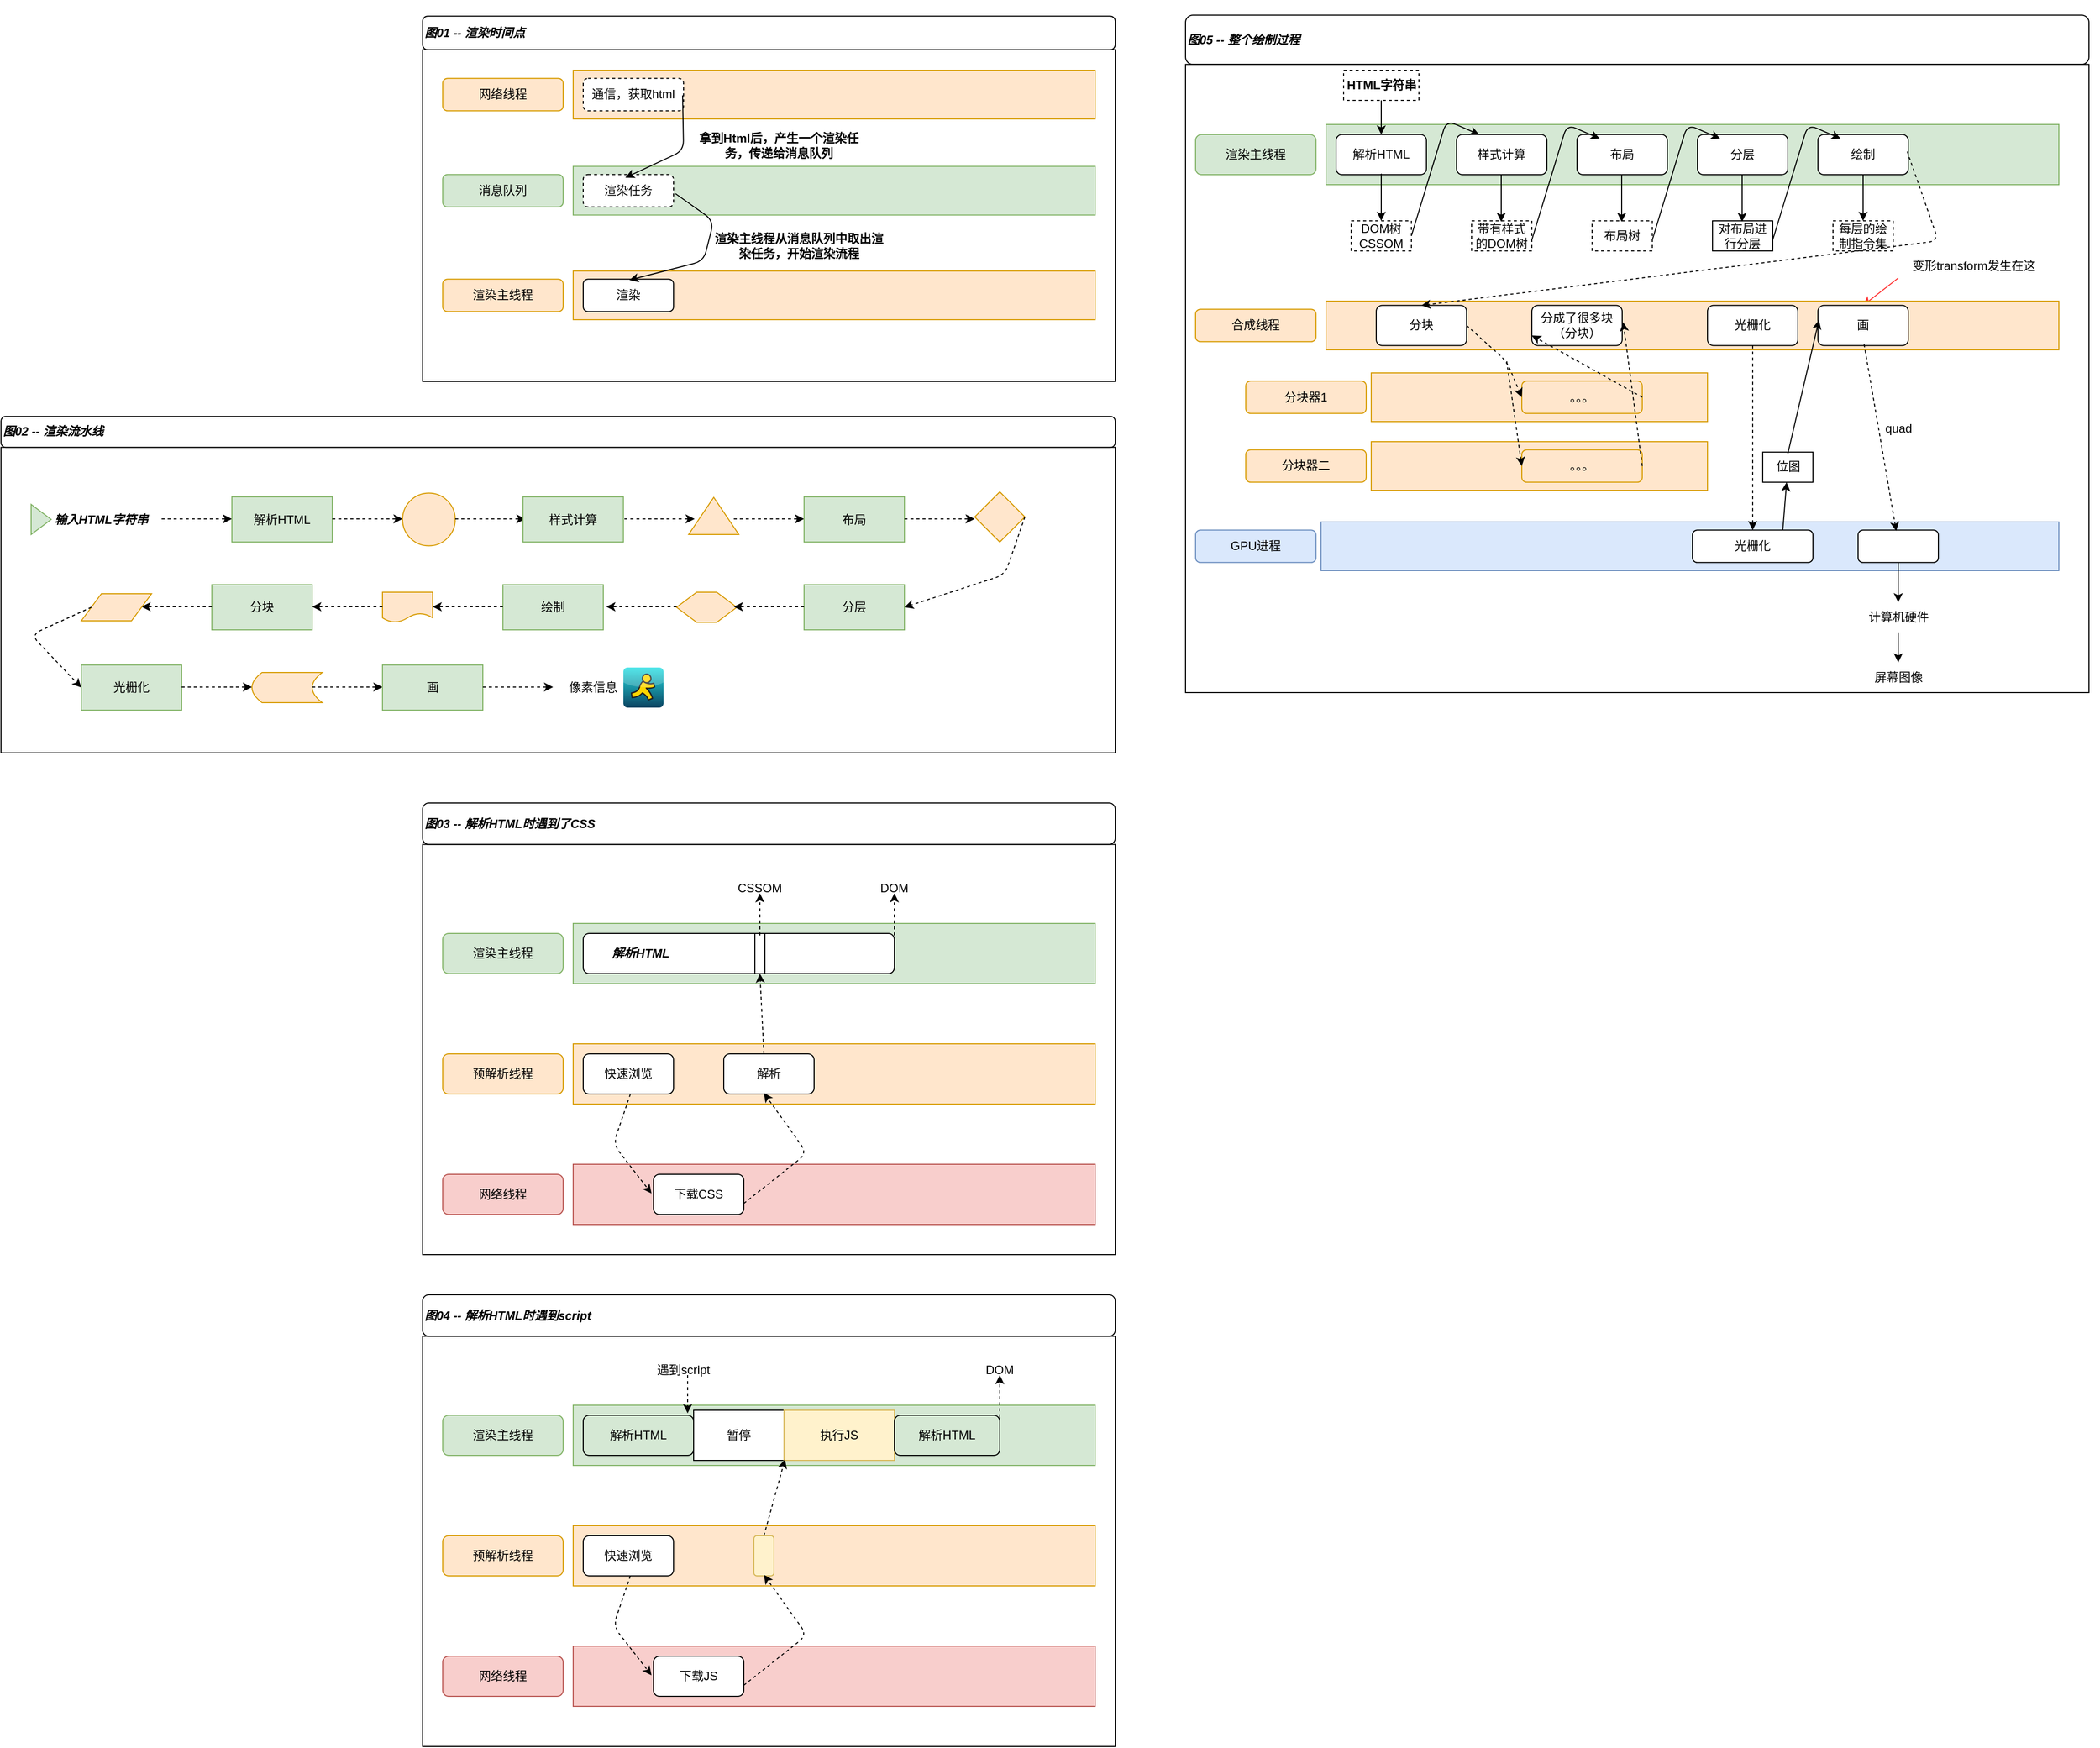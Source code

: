 <mxfile>
    <diagram id="HtLvuxboZdVTIoXEJLPS" name="第 1 页">
        <mxGraphModel dx="1922" dy="2674" grid="1" gridSize="10" guides="1" tooltips="1" connect="1" arrows="1" fold="1" page="1" pageScale="1" pageWidth="1200" pageHeight="1920" math="0" shadow="0">
            <root>
                <mxCell id="0"/>
                <mxCell id="1" parent="0"/>
                <mxCell id="8" value="" style="group" parent="1" vertex="1" connectable="0">
                    <mxGeometry x="-80" y="-40" width="690" height="380" as="geometry"/>
                </mxCell>
                <mxCell id="6" value="" style="rounded=0;whiteSpace=wrap;html=1;" parent="8" vertex="1">
                    <mxGeometry y="49.565" width="690" height="330.435" as="geometry"/>
                </mxCell>
                <mxCell id="7" value="图01 -- 渲染时间点" style="rounded=1;whiteSpace=wrap;html=1;fontStyle=3;align=left;" parent="8" vertex="1">
                    <mxGeometry y="16.17" width="690" height="33.391" as="geometry"/>
                </mxCell>
                <mxCell id="19" value="" style="group" parent="8" vertex="1" connectable="0">
                    <mxGeometry x="20" y="269.998" width="650" height="48.511" as="geometry"/>
                </mxCell>
                <mxCell id="20" value="渲染主线程" style="rounded=1;whiteSpace=wrap;html=1;fillColor=#ffe6cc;strokeColor=#d79b00;" parent="19" vertex="1">
                    <mxGeometry y="8.085" width="120" height="32.34" as="geometry"/>
                </mxCell>
                <mxCell id="21" value="" style="rounded=0;whiteSpace=wrap;html=1;fillColor=#ffe6cc;strokeColor=#d79b00;" parent="19" vertex="1">
                    <mxGeometry x="130" width="520" height="48.511" as="geometry"/>
                </mxCell>
                <mxCell id="22" value="渲染" style="rounded=1;whiteSpace=wrap;html=1;" parent="19" vertex="1">
                    <mxGeometry x="140" y="8.085" width="90" height="32.34" as="geometry"/>
                </mxCell>
                <mxCell id="15" value="" style="group" parent="8" vertex="1" connectable="0">
                    <mxGeometry x="20" y="165.742" width="650" height="48.511" as="geometry"/>
                </mxCell>
                <mxCell id="16" value="消息队列" style="rounded=1;whiteSpace=wrap;html=1;fillColor=#d5e8d4;strokeColor=#82b366;" parent="15" vertex="1">
                    <mxGeometry y="8.085" width="120" height="32.34" as="geometry"/>
                </mxCell>
                <mxCell id="17" value="" style="rounded=0;whiteSpace=wrap;html=1;fillColor=#d5e8d4;strokeColor=#82b366;" parent="15" vertex="1">
                    <mxGeometry x="130" width="520" height="48.511" as="geometry"/>
                </mxCell>
                <mxCell id="18" value="渲染任务" style="rounded=1;whiteSpace=wrap;html=1;dashed=1;" parent="15" vertex="1">
                    <mxGeometry x="140" y="8.085" width="90" height="32.34" as="geometry"/>
                </mxCell>
                <mxCell id="26" value="" style="endArrow=classic;html=1;" parent="15" edge="1">
                    <mxGeometry width="50" height="50" relative="1" as="geometry">
                        <mxPoint x="232" y="27.258" as="sourcePoint"/>
                        <mxPoint x="186" y="113.258" as="targetPoint"/>
                        <Array as="points">
                            <mxPoint x="270" y="54.258"/>
                            <mxPoint x="260" y="94.258"/>
                        </Array>
                    </mxGeometry>
                </mxCell>
                <mxCell id="14" value="" style="group" parent="8" vertex="1" connectable="0">
                    <mxGeometry x="20" y="69.996" width="650" height="48.511" as="geometry"/>
                </mxCell>
                <mxCell id="9" value="网络线程" style="rounded=1;whiteSpace=wrap;html=1;fillColor=#ffe6cc;strokeColor=#d79b00;" parent="14" vertex="1">
                    <mxGeometry y="8.085" width="120" height="32.34" as="geometry"/>
                </mxCell>
                <mxCell id="12" value="" style="rounded=0;whiteSpace=wrap;html=1;fillColor=#ffe6cc;strokeColor=#d79b00;" parent="14" vertex="1">
                    <mxGeometry x="130" width="520" height="48.511" as="geometry"/>
                </mxCell>
                <mxCell id="13" value="通信，获取html" style="rounded=1;whiteSpace=wrap;html=1;dashed=1;" parent="14" vertex="1">
                    <mxGeometry x="140" y="8.085" width="100" height="32.34" as="geometry"/>
                </mxCell>
                <mxCell id="24" value="" style="endArrow=classic;html=1;" parent="8" edge="1">
                    <mxGeometry width="50" height="50" relative="1" as="geometry">
                        <mxPoint x="259" y="95" as="sourcePoint"/>
                        <mxPoint x="202" y="177" as="targetPoint"/>
                        <Array as="points">
                            <mxPoint x="260" y="150"/>
                        </Array>
                    </mxGeometry>
                </mxCell>
                <mxCell id="25" value="拿到Html后，产生一个渲染任务，传递给消息队列" style="text;html=1;strokeColor=none;fillColor=none;align=center;verticalAlign=middle;whiteSpace=wrap;rounded=0;fontStyle=1" parent="8" vertex="1">
                    <mxGeometry x="270" y="130" width="170" height="30" as="geometry"/>
                </mxCell>
                <mxCell id="28" value="渲染主线程从消息队列中取出渲染任务，开始渲染流程" style="text;html=1;strokeColor=none;fillColor=none;align=center;verticalAlign=middle;whiteSpace=wrap;rounded=0;fontStyle=1" parent="8" vertex="1">
                    <mxGeometry x="290" y="230" width="170" height="30" as="geometry"/>
                </mxCell>
                <mxCell id="66" value="" style="group" parent="1" vertex="1" connectable="0">
                    <mxGeometry x="-500" y="360" width="1110" height="350" as="geometry"/>
                </mxCell>
                <mxCell id="67" value="" style="rounded=0;whiteSpace=wrap;html=1;" parent="66" vertex="1">
                    <mxGeometry y="45.652" width="1110" height="304.348" as="geometry"/>
                </mxCell>
                <mxCell id="68" value="图02 -- 渲染流水线" style="rounded=1;whiteSpace=wrap;html=1;fontStyle=3;align=left;" parent="66" vertex="1">
                    <mxGeometry y="14.894" width="1110" height="30.755" as="geometry"/>
                </mxCell>
                <mxCell id="69" value="" style="group" parent="66" vertex="1" connectable="0">
                    <mxGeometry x="30" y="90" width="990" height="217.5" as="geometry"/>
                </mxCell>
                <mxCell id="29" value="" style="triangle;whiteSpace=wrap;html=1;fillColor=#d5e8d4;strokeColor=#82b366;" parent="69" vertex="1">
                    <mxGeometry y="12.5" width="20" height="30" as="geometry"/>
                </mxCell>
                <mxCell id="30" value="输入HTML字符串" style="text;html=1;strokeColor=none;fillColor=none;align=center;verticalAlign=middle;whiteSpace=wrap;rounded=0;fontStyle=3" parent="69" vertex="1">
                    <mxGeometry x="20" y="12.5" width="100" height="30" as="geometry"/>
                </mxCell>
                <mxCell id="31" value="" style="endArrow=classic;html=1;dashed=1;" parent="69" edge="1">
                    <mxGeometry width="50" height="50" relative="1" as="geometry">
                        <mxPoint x="130" y="27" as="sourcePoint"/>
                        <mxPoint x="200" y="27" as="targetPoint"/>
                    </mxGeometry>
                </mxCell>
                <mxCell id="32" value="解析HTML" style="rounded=0;whiteSpace=wrap;html=1;fillColor=#d5e8d4;strokeColor=#82b366;" parent="69" vertex="1">
                    <mxGeometry x="200" y="5" width="100" height="45" as="geometry"/>
                </mxCell>
                <mxCell id="34" value="" style="endArrow=classic;html=1;dashed=1;" parent="69" edge="1">
                    <mxGeometry width="50" height="50" relative="1" as="geometry">
                        <mxPoint x="300" y="27" as="sourcePoint"/>
                        <mxPoint x="370" y="27" as="targetPoint"/>
                    </mxGeometry>
                </mxCell>
                <mxCell id="35" value="" style="ellipse;whiteSpace=wrap;html=1;aspect=fixed;fillColor=#ffe6cc;strokeColor=#d79b00;" parent="69" vertex="1">
                    <mxGeometry x="370" y="1.25" width="52.5" height="52.5" as="geometry"/>
                </mxCell>
                <mxCell id="36" value="" style="endArrow=classic;html=1;dashed=1;" parent="69" edge="1">
                    <mxGeometry width="50" height="50" relative="1" as="geometry">
                        <mxPoint x="422.5" y="27" as="sourcePoint"/>
                        <mxPoint x="492.5" y="27" as="targetPoint"/>
                    </mxGeometry>
                </mxCell>
                <mxCell id="37" value="样式计算" style="rounded=0;whiteSpace=wrap;html=1;fillColor=#d5e8d4;strokeColor=#82b366;" parent="69" vertex="1">
                    <mxGeometry x="490" y="5" width="100" height="45" as="geometry"/>
                </mxCell>
                <mxCell id="38" value="" style="endArrow=classic;html=1;dashed=1;" parent="69" edge="1">
                    <mxGeometry width="50" height="50" relative="1" as="geometry">
                        <mxPoint x="591" y="27" as="sourcePoint"/>
                        <mxPoint x="661" y="27" as="targetPoint"/>
                    </mxGeometry>
                </mxCell>
                <mxCell id="39" value="" style="triangle;whiteSpace=wrap;html=1;direction=north;fillColor=#ffe6cc;strokeColor=#d79b00;" parent="69" vertex="1">
                    <mxGeometry x="655" y="5.5" width="50" height="37" as="geometry"/>
                </mxCell>
                <mxCell id="40" value="" style="endArrow=classic;html=1;dashed=1;" parent="69" edge="1">
                    <mxGeometry width="50" height="50" relative="1" as="geometry">
                        <mxPoint x="700" y="27" as="sourcePoint"/>
                        <mxPoint x="770" y="27" as="targetPoint"/>
                    </mxGeometry>
                </mxCell>
                <mxCell id="41" value="布局" style="rounded=0;whiteSpace=wrap;html=1;fillColor=#d5e8d4;strokeColor=#82b366;" parent="69" vertex="1">
                    <mxGeometry x="770" y="5" width="100" height="45" as="geometry"/>
                </mxCell>
                <mxCell id="42" value="" style="rhombus;whiteSpace=wrap;html=1;fillColor=#ffe6cc;strokeColor=#d79b00;" parent="69" vertex="1">
                    <mxGeometry x="940" width="50" height="50" as="geometry"/>
                </mxCell>
                <mxCell id="43" value="" style="endArrow=classic;html=1;dashed=1;" parent="69" edge="1">
                    <mxGeometry width="50" height="50" relative="1" as="geometry">
                        <mxPoint x="870" y="27" as="sourcePoint"/>
                        <mxPoint x="940" y="27" as="targetPoint"/>
                    </mxGeometry>
                </mxCell>
                <mxCell id="44" value="分层" style="rounded=0;whiteSpace=wrap;html=1;fillColor=#d5e8d4;strokeColor=#82b366;" parent="69" vertex="1">
                    <mxGeometry x="770" y="92.5" width="100" height="45" as="geometry"/>
                </mxCell>
                <mxCell id="46" value="" style="endArrow=classic;html=1;dashed=1;entryX=1;entryY=0.5;entryDx=0;entryDy=0;exitX=1;exitY=0.5;exitDx=0;exitDy=0;" parent="69" source="42" target="44" edge="1">
                    <mxGeometry width="50" height="50" relative="1" as="geometry">
                        <mxPoint x="930" y="92.5" as="sourcePoint"/>
                        <mxPoint x="1000" y="92.5" as="targetPoint"/>
                        <Array as="points">
                            <mxPoint x="970" y="82.5"/>
                        </Array>
                    </mxGeometry>
                </mxCell>
                <mxCell id="47" value="" style="shape=hexagon;perimeter=hexagonPerimeter2;whiteSpace=wrap;html=1;fixedSize=1;fillColor=#ffe6cc;strokeColor=#d79b00;" parent="69" vertex="1">
                    <mxGeometry x="643" y="100" width="60" height="30" as="geometry"/>
                </mxCell>
                <mxCell id="48" value="" style="endArrow=classic;html=1;dashed=1;" parent="69" edge="1">
                    <mxGeometry width="50" height="50" relative="1" as="geometry">
                        <mxPoint x="770" y="114.5" as="sourcePoint"/>
                        <mxPoint x="700" y="114.5" as="targetPoint"/>
                    </mxGeometry>
                </mxCell>
                <mxCell id="49" value="" style="endArrow=classic;html=1;dashed=1;" parent="69" edge="1">
                    <mxGeometry width="50" height="50" relative="1" as="geometry">
                        <mxPoint x="643" y="114.5" as="sourcePoint"/>
                        <mxPoint x="573" y="114.5" as="targetPoint"/>
                    </mxGeometry>
                </mxCell>
                <mxCell id="50" value="绘制" style="rounded=0;whiteSpace=wrap;html=1;fillColor=#d5e8d4;strokeColor=#82b366;" parent="69" vertex="1">
                    <mxGeometry x="470" y="92.5" width="100" height="45" as="geometry"/>
                </mxCell>
                <mxCell id="51" value="" style="endArrow=classic;html=1;dashed=1;" parent="69" edge="1">
                    <mxGeometry width="50" height="50" relative="1" as="geometry">
                        <mxPoint x="470" y="114.5" as="sourcePoint"/>
                        <mxPoint x="400" y="114.5" as="targetPoint"/>
                    </mxGeometry>
                </mxCell>
                <mxCell id="52" value="" style="shape=document;whiteSpace=wrap;html=1;boundedLbl=1;fillColor=#ffe6cc;strokeColor=#d79b00;" parent="69" vertex="1">
                    <mxGeometry x="350" y="100" width="50" height="30" as="geometry"/>
                </mxCell>
                <mxCell id="53" value="分块" style="rounded=0;whiteSpace=wrap;html=1;fillColor=#d5e8d4;strokeColor=#82b366;" parent="69" vertex="1">
                    <mxGeometry x="180" y="92.5" width="100" height="45" as="geometry"/>
                </mxCell>
                <mxCell id="54" value="" style="endArrow=classic;html=1;dashed=1;" parent="69" edge="1">
                    <mxGeometry width="50" height="50" relative="1" as="geometry">
                        <mxPoint x="350" y="114.5" as="sourcePoint"/>
                        <mxPoint x="280" y="114.5" as="targetPoint"/>
                    </mxGeometry>
                </mxCell>
                <mxCell id="55" value="" style="endArrow=classic;html=1;dashed=1;" parent="69" edge="1">
                    <mxGeometry width="50" height="50" relative="1" as="geometry">
                        <mxPoint x="180" y="114.5" as="sourcePoint"/>
                        <mxPoint x="110" y="114.5" as="targetPoint"/>
                    </mxGeometry>
                </mxCell>
                <mxCell id="56" value="" style="shape=parallelogram;perimeter=parallelogramPerimeter;whiteSpace=wrap;html=1;fixedSize=1;fillColor=#ffe6cc;strokeColor=#d79b00;" parent="69" vertex="1">
                    <mxGeometry x="50" y="101.5" width="70" height="27" as="geometry"/>
                </mxCell>
                <mxCell id="57" value="光栅化" style="rounded=0;whiteSpace=wrap;html=1;fillColor=#d5e8d4;strokeColor=#82b366;" parent="69" vertex="1">
                    <mxGeometry x="50" y="172.5" width="100" height="45" as="geometry"/>
                </mxCell>
                <mxCell id="58" value="" style="endArrow=classic;html=1;dashed=1;exitX=0;exitY=0.5;exitDx=0;exitDy=0;entryX=0;entryY=0.5;entryDx=0;entryDy=0;" parent="69" source="56" target="57" edge="1">
                    <mxGeometry width="50" height="50" relative="1" as="geometry">
                        <mxPoint x="30" y="152.5" as="sourcePoint"/>
                        <mxPoint x="-40" y="152.5" as="targetPoint"/>
                        <Array as="points">
                            <mxPoint y="142.5"/>
                        </Array>
                    </mxGeometry>
                </mxCell>
                <mxCell id="59" value="" style="endArrow=classic;html=1;dashed=1;" parent="69" edge="1">
                    <mxGeometry width="50" height="50" relative="1" as="geometry">
                        <mxPoint x="150" y="194.5" as="sourcePoint"/>
                        <mxPoint x="220" y="194.5" as="targetPoint"/>
                    </mxGeometry>
                </mxCell>
                <mxCell id="60" value="" style="shape=dataStorage;whiteSpace=wrap;html=1;fixedSize=1;size=10;fillColor=#ffe6cc;strokeColor=#d79b00;" parent="69" vertex="1">
                    <mxGeometry x="220" y="180" width="70" height="30" as="geometry"/>
                </mxCell>
                <mxCell id="61" value="" style="endArrow=classic;html=1;dashed=1;" parent="69" edge="1">
                    <mxGeometry width="50" height="50" relative="1" as="geometry">
                        <mxPoint x="280" y="194.5" as="sourcePoint"/>
                        <mxPoint x="350" y="194.5" as="targetPoint"/>
                    </mxGeometry>
                </mxCell>
                <mxCell id="62" value="画" style="rounded=0;whiteSpace=wrap;html=1;fillColor=#d5e8d4;strokeColor=#82b366;" parent="69" vertex="1">
                    <mxGeometry x="350" y="172.5" width="100" height="45" as="geometry"/>
                </mxCell>
                <mxCell id="63" value="" style="endArrow=classic;html=1;dashed=1;" parent="69" edge="1">
                    <mxGeometry width="50" height="50" relative="1" as="geometry">
                        <mxPoint x="450" y="194.5" as="sourcePoint"/>
                        <mxPoint x="520" y="194.5" as="targetPoint"/>
                    </mxGeometry>
                </mxCell>
                <mxCell id="64" value="像素信息" style="text;html=1;strokeColor=none;fillColor=none;align=center;verticalAlign=middle;whiteSpace=wrap;rounded=0;" parent="69" vertex="1">
                    <mxGeometry x="530" y="180" width="60" height="30" as="geometry"/>
                </mxCell>
                <mxCell id="65" value="" style="dashed=0;outlineConnect=0;html=1;align=center;labelPosition=center;verticalLabelPosition=bottom;verticalAlign=top;shape=mxgraph.webicons.aim;fillColor=#27E1E5;gradientColor=#0A4361" parent="69" vertex="1">
                    <mxGeometry x="590" y="175" width="40" height="40" as="geometry"/>
                </mxCell>
                <mxCell id="98" value="" style="group" parent="1" vertex="1" connectable="0">
                    <mxGeometry x="-80" y="740" width="690" height="470" as="geometry"/>
                </mxCell>
                <mxCell id="95" value="" style="group" parent="98" vertex="1" connectable="0">
                    <mxGeometry width="690" height="470" as="geometry"/>
                </mxCell>
                <mxCell id="96" value="" style="rounded=0;whiteSpace=wrap;html=1;" parent="95" vertex="1">
                    <mxGeometry y="61.304" width="690" height="408.696" as="geometry"/>
                </mxCell>
                <mxCell id="97" value="图03 -- 解析HTML时遇到了CSS" style="rounded=1;whiteSpace=wrap;html=1;fontStyle=3;align=left;" parent="95" vertex="1">
                    <mxGeometry y="20" width="690" height="41.3" as="geometry"/>
                </mxCell>
                <mxCell id="94" value="" style="group" parent="98" vertex="1" connectable="0">
                    <mxGeometry x="20" y="90" width="650" height="350" as="geometry"/>
                </mxCell>
                <mxCell id="70" value="" style="group" parent="94" vertex="1" connectable="0">
                    <mxGeometry y="50" width="650" height="70" as="geometry"/>
                </mxCell>
                <mxCell id="71" value="渲染主线程" style="rounded=1;whiteSpace=wrap;html=1;fillColor=#d5e8d4;strokeColor=#82b366;" parent="70" vertex="1">
                    <mxGeometry y="10" width="120" height="40" as="geometry"/>
                </mxCell>
                <mxCell id="72" value="" style="rounded=0;whiteSpace=wrap;html=1;fillColor=#d5e8d4;strokeColor=#82b366;" parent="70" vertex="1">
                    <mxGeometry x="130" width="520" height="60" as="geometry"/>
                </mxCell>
                <mxCell id="73" value="&lt;span style=&quot;white-space: pre;&quot;&gt;&#9;&lt;/span&gt;解析HTML" style="rounded=1;whiteSpace=wrap;html=1;align=left;fontStyle=3" parent="70" vertex="1">
                    <mxGeometry x="140" y="10" width="310" height="40" as="geometry"/>
                </mxCell>
                <mxCell id="85" value="" style="rounded=0;whiteSpace=wrap;html=1;" parent="70" vertex="1">
                    <mxGeometry x="311" y="10" width="10" height="40" as="geometry"/>
                </mxCell>
                <mxCell id="74" value="" style="group" parent="94" vertex="1" connectable="0">
                    <mxGeometry y="170" width="650" height="60" as="geometry"/>
                </mxCell>
                <mxCell id="75" value="预解析线程" style="rounded=1;whiteSpace=wrap;html=1;fillColor=#ffe6cc;strokeColor=#d79b00;" parent="74" vertex="1">
                    <mxGeometry y="10" width="120" height="40" as="geometry"/>
                </mxCell>
                <mxCell id="76" value="" style="rounded=0;whiteSpace=wrap;html=1;fillColor=#ffe6cc;strokeColor=#d79b00;" parent="74" vertex="1">
                    <mxGeometry x="130" width="520" height="60" as="geometry"/>
                </mxCell>
                <mxCell id="77" value="快速浏览" style="rounded=1;whiteSpace=wrap;html=1;" parent="74" vertex="1">
                    <mxGeometry x="140" y="10" width="90" height="40" as="geometry"/>
                </mxCell>
                <mxCell id="84" value="解析" style="rounded=1;whiteSpace=wrap;html=1;" parent="74" vertex="1">
                    <mxGeometry x="280" y="10" width="90" height="40" as="geometry"/>
                </mxCell>
                <mxCell id="78" value="" style="group" parent="94" vertex="1" connectable="0">
                    <mxGeometry y="290" width="650" height="60" as="geometry"/>
                </mxCell>
                <mxCell id="79" value="网络线程" style="rounded=1;whiteSpace=wrap;html=1;fillColor=#f8cecc;strokeColor=#b85450;" parent="78" vertex="1">
                    <mxGeometry y="10" width="120" height="40" as="geometry"/>
                </mxCell>
                <mxCell id="80" value="" style="rounded=0;whiteSpace=wrap;html=1;fillColor=#f8cecc;strokeColor=#b85450;" parent="78" vertex="1">
                    <mxGeometry x="130" width="520" height="60" as="geometry"/>
                </mxCell>
                <mxCell id="81" value="下载CSS" style="rounded=1;whiteSpace=wrap;html=1;" parent="78" vertex="1">
                    <mxGeometry x="210" y="10" width="90" height="40" as="geometry"/>
                </mxCell>
                <mxCell id="87" value="" style="endArrow=classic;html=1;dashed=1;" parent="94" edge="1">
                    <mxGeometry width="50" height="50" relative="1" as="geometry">
                        <mxPoint x="187" y="220" as="sourcePoint"/>
                        <mxPoint x="208" y="319" as="targetPoint"/>
                        <Array as="points">
                            <mxPoint x="170" y="270"/>
                        </Array>
                    </mxGeometry>
                </mxCell>
                <mxCell id="88" value="" style="endArrow=classic;html=1;dashed=1;exitX=1;exitY=0.75;exitDx=0;exitDy=0;" parent="94" edge="1">
                    <mxGeometry width="50" height="50" relative="1" as="geometry">
                        <mxPoint x="300" y="329" as="sourcePoint"/>
                        <mxPoint x="320" y="219" as="targetPoint"/>
                        <Array as="points">
                            <mxPoint x="363" y="279"/>
                        </Array>
                    </mxGeometry>
                </mxCell>
                <mxCell id="89" value="" style="endArrow=classic;html=1;dashed=1;entryX=0.5;entryY=1;entryDx=0;entryDy=0;" parent="94" target="85" edge="1">
                    <mxGeometry width="50" height="50" relative="1" as="geometry">
                        <mxPoint x="320" y="180" as="sourcePoint"/>
                        <mxPoint x="370" y="130" as="targetPoint"/>
                    </mxGeometry>
                </mxCell>
                <mxCell id="90" value="" style="endArrow=classic;html=1;dashed=1;" parent="94" edge="1">
                    <mxGeometry width="50" height="50" relative="1" as="geometry">
                        <mxPoint x="316" y="62" as="sourcePoint"/>
                        <mxPoint x="316" y="20" as="targetPoint"/>
                    </mxGeometry>
                </mxCell>
                <mxCell id="91" value="CSSOM" style="text;html=1;strokeColor=none;fillColor=none;align=center;verticalAlign=middle;whiteSpace=wrap;rounded=0;" parent="94" vertex="1">
                    <mxGeometry x="286" width="60" height="30" as="geometry"/>
                </mxCell>
                <mxCell id="92" value="" style="endArrow=classic;html=1;dashed=1;" parent="94" edge="1">
                    <mxGeometry width="50" height="50" relative="1" as="geometry">
                        <mxPoint x="450" y="62" as="sourcePoint"/>
                        <mxPoint x="450" y="20" as="targetPoint"/>
                    </mxGeometry>
                </mxCell>
                <mxCell id="93" value="DOM" style="text;html=1;strokeColor=none;fillColor=none;align=center;verticalAlign=middle;whiteSpace=wrap;rounded=0;" parent="94" vertex="1">
                    <mxGeometry x="420" width="60" height="30" as="geometry"/>
                </mxCell>
                <mxCell id="132" value="" style="group" parent="1" vertex="1" connectable="0">
                    <mxGeometry x="-80" y="1230" width="690" height="470" as="geometry"/>
                </mxCell>
                <mxCell id="129" value="" style="group" parent="132" vertex="1" connectable="0">
                    <mxGeometry width="690" height="470" as="geometry"/>
                </mxCell>
                <mxCell id="130" value="" style="rounded=0;whiteSpace=wrap;html=1;" parent="129" vertex="1">
                    <mxGeometry y="61.304" width="690" height="408.696" as="geometry"/>
                </mxCell>
                <mxCell id="131" value="图04 -- 解析HTML时遇到script" style="rounded=1;whiteSpace=wrap;html=1;fontStyle=3;align=left;" parent="129" vertex="1">
                    <mxGeometry y="20" width="690" height="41.3" as="geometry"/>
                </mxCell>
                <mxCell id="128" value="" style="group" parent="132" vertex="1" connectable="0">
                    <mxGeometry x="20" y="80" width="650" height="350" as="geometry"/>
                </mxCell>
                <mxCell id="100" value="" style="group" parent="128" vertex="1" connectable="0">
                    <mxGeometry y="50" width="650" height="70" as="geometry"/>
                </mxCell>
                <mxCell id="101" value="渲染主线程" style="rounded=1;whiteSpace=wrap;html=1;fillColor=#d5e8d4;strokeColor=#82b366;" parent="100" vertex="1">
                    <mxGeometry y="10" width="120" height="40" as="geometry"/>
                </mxCell>
                <mxCell id="102" value="" style="rounded=0;whiteSpace=wrap;html=1;fillColor=#d5e8d4;strokeColor=#82b366;" parent="100" vertex="1">
                    <mxGeometry x="130" width="520" height="60" as="geometry"/>
                </mxCell>
                <mxCell id="121" value="解析HTML" style="rounded=1;whiteSpace=wrap;html=1;align=center;fontStyle=0;fillColor=#d5e8d4;strokeColor=#000000;" parent="100" vertex="1">
                    <mxGeometry x="140" y="10" width="110" height="40" as="geometry"/>
                </mxCell>
                <mxCell id="123" value="暂停" style="rounded=0;whiteSpace=wrap;html=1;strokeColor=#000000;" parent="100" vertex="1">
                    <mxGeometry x="250" y="5" width="90" height="50" as="geometry"/>
                </mxCell>
                <mxCell id="126" value="执行JS" style="rounded=0;whiteSpace=wrap;html=1;strokeColor=#d6b656;fillColor=#fff2cc;" parent="100" vertex="1">
                    <mxGeometry x="340" y="5" width="110" height="50" as="geometry"/>
                </mxCell>
                <mxCell id="103" value="解析HTML" style="rounded=1;whiteSpace=wrap;html=1;align=center;fontStyle=0;fillColor=#d5e8d4;strokeColor=#000000;" parent="100" vertex="1">
                    <mxGeometry x="450" y="10" width="105" height="40" as="geometry"/>
                </mxCell>
                <mxCell id="105" value="" style="group" parent="128" vertex="1" connectable="0">
                    <mxGeometry y="170" width="650" height="60" as="geometry"/>
                </mxCell>
                <mxCell id="106" value="预解析线程" style="rounded=1;whiteSpace=wrap;html=1;fillColor=#ffe6cc;strokeColor=#d79b00;" parent="105" vertex="1">
                    <mxGeometry y="10" width="120" height="40" as="geometry"/>
                </mxCell>
                <mxCell id="107" value="" style="rounded=0;whiteSpace=wrap;html=1;fillColor=#ffe6cc;strokeColor=#d79b00;" parent="105" vertex="1">
                    <mxGeometry x="130" width="520" height="60" as="geometry"/>
                </mxCell>
                <mxCell id="108" value="快速浏览" style="rounded=1;whiteSpace=wrap;html=1;" parent="105" vertex="1">
                    <mxGeometry x="140" y="10" width="90" height="40" as="geometry"/>
                </mxCell>
                <mxCell id="109" value="" style="rounded=1;whiteSpace=wrap;html=1;fillColor=#fff2cc;strokeColor=#d6b656;" parent="105" vertex="1">
                    <mxGeometry x="310" y="10" width="20" height="40" as="geometry"/>
                </mxCell>
                <mxCell id="110" value="" style="group" parent="128" vertex="1" connectable="0">
                    <mxGeometry y="290" width="650" height="60" as="geometry"/>
                </mxCell>
                <mxCell id="111" value="网络线程" style="rounded=1;whiteSpace=wrap;html=1;fillColor=#f8cecc;strokeColor=#b85450;" parent="110" vertex="1">
                    <mxGeometry y="10" width="120" height="40" as="geometry"/>
                </mxCell>
                <mxCell id="112" value="" style="rounded=0;whiteSpace=wrap;html=1;fillColor=#f8cecc;strokeColor=#b85450;" parent="110" vertex="1">
                    <mxGeometry x="130" width="520" height="60" as="geometry"/>
                </mxCell>
                <mxCell id="113" value="下载JS" style="rounded=1;whiteSpace=wrap;html=1;" parent="110" vertex="1">
                    <mxGeometry x="210" y="10" width="90" height="40" as="geometry"/>
                </mxCell>
                <mxCell id="114" value="" style="endArrow=classic;html=1;dashed=1;" parent="128" edge="1">
                    <mxGeometry width="50" height="50" relative="1" as="geometry">
                        <mxPoint x="187" y="220" as="sourcePoint"/>
                        <mxPoint x="208" y="319" as="targetPoint"/>
                        <Array as="points">
                            <mxPoint x="170" y="270"/>
                        </Array>
                    </mxGeometry>
                </mxCell>
                <mxCell id="115" value="" style="endArrow=classic;html=1;dashed=1;exitX=1;exitY=0.75;exitDx=0;exitDy=0;" parent="128" edge="1">
                    <mxGeometry width="50" height="50" relative="1" as="geometry">
                        <mxPoint x="300" y="329" as="sourcePoint"/>
                        <mxPoint x="320" y="219" as="targetPoint"/>
                        <Array as="points">
                            <mxPoint x="363" y="279"/>
                        </Array>
                    </mxGeometry>
                </mxCell>
                <mxCell id="119" value="" style="endArrow=classic;html=1;dashed=1;" parent="128" edge="1">
                    <mxGeometry width="50" height="50" relative="1" as="geometry">
                        <mxPoint x="555" y="62" as="sourcePoint"/>
                        <mxPoint x="555" y="20" as="targetPoint"/>
                    </mxGeometry>
                </mxCell>
                <mxCell id="120" value="DOM" style="text;html=1;strokeColor=none;fillColor=none;align=center;verticalAlign=middle;whiteSpace=wrap;rounded=0;" parent="128" vertex="1">
                    <mxGeometry x="525" width="60" height="30" as="geometry"/>
                </mxCell>
                <mxCell id="124" value="" style="endArrow=classic;html=1;dashed=1;" parent="128" edge="1">
                    <mxGeometry width="50" height="50" relative="1" as="geometry">
                        <mxPoint x="244" y="20" as="sourcePoint"/>
                        <mxPoint x="244" y="58" as="targetPoint"/>
                    </mxGeometry>
                </mxCell>
                <mxCell id="125" value="遇到script" style="text;html=1;strokeColor=none;fillColor=none;align=center;verticalAlign=middle;whiteSpace=wrap;rounded=0;" parent="128" vertex="1">
                    <mxGeometry x="210" width="60" height="30" as="geometry"/>
                </mxCell>
                <mxCell id="127" value="" style="endArrow=classic;html=1;dashed=1;" parent="128" edge="1">
                    <mxGeometry width="50" height="50" relative="1" as="geometry">
                        <mxPoint x="320" y="180" as="sourcePoint"/>
                        <mxPoint x="341" y="104" as="targetPoint"/>
                    </mxGeometry>
                </mxCell>
                <mxCell id="242" value="" style="group" parent="1" vertex="1" connectable="0">
                    <mxGeometry x="690" y="30" width="900" height="1014.88" as="geometry"/>
                </mxCell>
                <mxCell id="243" value="" style="group" parent="242" vertex="1" connectable="0">
                    <mxGeometry x="-10" y="-54.88" width="900" height="674.88" as="geometry"/>
                </mxCell>
                <mxCell id="224" value="" style="group" parent="243" vertex="1" connectable="0">
                    <mxGeometry width="900" height="674.88" as="geometry"/>
                </mxCell>
                <mxCell id="190" value="图05 -- 整个绘制过程" style="rounded=1;whiteSpace=wrap;html=1;fontStyle=3;align=left;" parent="224" vertex="1">
                    <mxGeometry width="900.0" height="49.035" as="geometry"/>
                </mxCell>
                <mxCell id="189" value="" style="rounded=0;whiteSpace=wrap;html=1;" parent="224" vertex="1">
                    <mxGeometry y="49.041" width="900" height="625.839" as="geometry"/>
                </mxCell>
                <mxCell id="245" value="变形transform发生在这" style="text;html=1;align=center;verticalAlign=middle;resizable=0;points=[];autosize=1;strokeColor=none;fillColor=none;" vertex="1" parent="224">
                    <mxGeometry x="710" y="234.88" width="150" height="30" as="geometry"/>
                </mxCell>
                <mxCell id="244" value="" style="endArrow=classic;html=1;strokeColor=#FF3333;entryX=0.5;entryY=0;entryDx=0;entryDy=0;" edge="1" parent="224" target="233">
                    <mxGeometry width="50" height="50" relative="1" as="geometry">
                        <mxPoint x="710" y="261.88" as="sourcePoint"/>
                        <mxPoint x="810" y="224.88" as="targetPoint"/>
                    </mxGeometry>
                </mxCell>
                <mxCell id="142" value="渲染主线程" style="rounded=1;whiteSpace=wrap;html=1;fillColor=#d5e8d4;strokeColor=#82b366;" parent="243" vertex="1">
                    <mxGeometry x="10" y="118.88" width="120" height="40" as="geometry"/>
                </mxCell>
                <mxCell id="143" value="" style="rounded=0;whiteSpace=wrap;html=1;fillColor=#d5e8d4;strokeColor=#82b366;" parent="243" vertex="1">
                    <mxGeometry x="140" y="108.88" width="730" height="60" as="geometry"/>
                </mxCell>
                <mxCell id="144" value="解析HTML" style="rounded=1;whiteSpace=wrap;html=1;" parent="243" vertex="1">
                    <mxGeometry x="150" y="118.88" width="90" height="40" as="geometry"/>
                </mxCell>
                <mxCell id="149" value="" style="group" parent="243" vertex="1" connectable="0">
                    <mxGeometry x="157.5" y="54.88" width="75" height="30" as="geometry"/>
                </mxCell>
                <mxCell id="159" value="" style="group" parent="149" vertex="1" connectable="0">
                    <mxGeometry width="75" height="30" as="geometry"/>
                </mxCell>
                <mxCell id="145" value="" style="endArrow=classic;html=1;entryX=0.5;entryY=0;entryDx=0;entryDy=0;" parent="159" target="144" edge="1">
                    <mxGeometry width="50" height="50" relative="1" as="geometry">
                        <mxPoint x="37.5" y="30" as="sourcePoint"/>
                        <mxPoint x="42.5" y="-60" as="targetPoint"/>
                    </mxGeometry>
                </mxCell>
                <mxCell id="146" value="HTML字符串" style="text;html=1;strokeColor=default;fillColor=none;align=center;verticalAlign=middle;whiteSpace=wrap;rounded=0;dashed=1;fontStyle=1" parent="159" vertex="1">
                    <mxGeometry width="75" height="30" as="geometry"/>
                </mxCell>
                <mxCell id="163" value="" style="endArrow=classic;html=1;" parent="243" edge="1">
                    <mxGeometry width="50" height="50" relative="1" as="geometry">
                        <mxPoint x="195" y="157.88" as="sourcePoint"/>
                        <mxPoint x="195" y="204.88" as="targetPoint"/>
                    </mxGeometry>
                </mxCell>
                <mxCell id="164" value="DOM树&lt;br&gt;CSSOM" style="text;html=1;strokeColor=default;fillColor=none;align=center;verticalAlign=middle;whiteSpace=wrap;rounded=0;dashed=1;" parent="243" vertex="1">
                    <mxGeometry x="165" y="204.88" width="60" height="30" as="geometry"/>
                </mxCell>
                <mxCell id="165" value="样式计算" style="rounded=1;whiteSpace=wrap;html=1;" parent="243" vertex="1">
                    <mxGeometry x="270" y="118.88" width="90" height="40" as="geometry"/>
                </mxCell>
                <mxCell id="166" value="" style="endArrow=classic;html=1;exitX=1;exitY=0.5;exitDx=0;exitDy=0;entryX=0.25;entryY=0;entryDx=0;entryDy=0;" parent="243" source="164" target="165" edge="1">
                    <mxGeometry width="50" height="50" relative="1" as="geometry">
                        <mxPoint x="270" y="187.88" as="sourcePoint"/>
                        <mxPoint x="270" y="234.88" as="targetPoint"/>
                        <Array as="points">
                            <mxPoint x="260" y="104.88"/>
                        </Array>
                    </mxGeometry>
                </mxCell>
                <mxCell id="167" value="" style="endArrow=classic;html=1;" parent="243" edge="1">
                    <mxGeometry width="50" height="50" relative="1" as="geometry">
                        <mxPoint x="314.5" y="158.88" as="sourcePoint"/>
                        <mxPoint x="314.5" y="205.88" as="targetPoint"/>
                    </mxGeometry>
                </mxCell>
                <mxCell id="168" value="带有样式的DOM树" style="text;html=1;strokeColor=default;fillColor=none;align=center;verticalAlign=middle;whiteSpace=wrap;rounded=0;dashed=1;" parent="243" vertex="1">
                    <mxGeometry x="285" y="204.88" width="60" height="30" as="geometry"/>
                </mxCell>
                <mxCell id="169" value="布局" style="rounded=1;whiteSpace=wrap;html=1;" parent="243" vertex="1">
                    <mxGeometry x="390" y="118.88" width="90" height="40" as="geometry"/>
                </mxCell>
                <mxCell id="170" value="" style="endArrow=classic;html=1;exitX=1;exitY=0.5;exitDx=0;exitDy=0;entryX=0.25;entryY=0;entryDx=0;entryDy=0;" parent="243" edge="1">
                    <mxGeometry width="50" height="50" relative="1" as="geometry">
                        <mxPoint x="345" y="223.88" as="sourcePoint"/>
                        <mxPoint x="412.5" y="122.88" as="targetPoint"/>
                        <Array as="points">
                            <mxPoint x="380" y="108.88"/>
                        </Array>
                    </mxGeometry>
                </mxCell>
                <mxCell id="171" value="" style="endArrow=classic;html=1;" parent="243" edge="1">
                    <mxGeometry width="50" height="50" relative="1" as="geometry">
                        <mxPoint x="434.5" y="158.88" as="sourcePoint"/>
                        <mxPoint x="434.5" y="205.88" as="targetPoint"/>
                    </mxGeometry>
                </mxCell>
                <mxCell id="172" value="布局树" style="text;html=1;strokeColor=default;fillColor=none;align=center;verticalAlign=middle;whiteSpace=wrap;rounded=0;dashed=1;" parent="243" vertex="1">
                    <mxGeometry x="405" y="204.88" width="60" height="30" as="geometry"/>
                </mxCell>
                <mxCell id="175" value="" style="endArrow=classic;html=1;" parent="243" edge="1">
                    <mxGeometry width="50" height="50" relative="1" as="geometry">
                        <mxPoint x="554.5" y="158.88" as="sourcePoint"/>
                        <mxPoint x="554.5" y="205.88" as="targetPoint"/>
                    </mxGeometry>
                </mxCell>
                <mxCell id="176" value="对布局进行分层" style="text;html=1;strokeColor=default;fillColor=none;align=center;verticalAlign=middle;whiteSpace=wrap;rounded=0;" parent="243" vertex="1">
                    <mxGeometry x="525" y="204.88" width="60" height="30" as="geometry"/>
                </mxCell>
                <mxCell id="177" value="分层" style="rounded=1;whiteSpace=wrap;html=1;" parent="243" vertex="1">
                    <mxGeometry x="510" y="118.88" width="90" height="40" as="geometry"/>
                </mxCell>
                <mxCell id="178" value="" style="endArrow=classic;html=1;exitX=1;exitY=0.5;exitDx=0;exitDy=0;entryX=0.25;entryY=0;entryDx=0;entryDy=0;" parent="243" edge="1">
                    <mxGeometry width="50" height="50" relative="1" as="geometry">
                        <mxPoint x="465" y="223.88" as="sourcePoint"/>
                        <mxPoint x="532.5" y="122.88" as="targetPoint"/>
                        <Array as="points">
                            <mxPoint x="500" y="108.88"/>
                        </Array>
                    </mxGeometry>
                </mxCell>
                <mxCell id="180" value="绘制" style="rounded=1;whiteSpace=wrap;html=1;" parent="243" vertex="1">
                    <mxGeometry x="630" y="118.88" width="90" height="40" as="geometry"/>
                </mxCell>
                <mxCell id="181" value="每层的绘制指令集" style="text;html=1;strokeColor=default;fillColor=none;align=center;verticalAlign=middle;whiteSpace=wrap;rounded=0;dashed=1;" parent="243" vertex="1">
                    <mxGeometry x="645" y="204.88" width="60" height="30" as="geometry"/>
                </mxCell>
                <mxCell id="182" value="" style="edgeStyle=none;html=1;" parent="243" source="180" target="181" edge="1">
                    <mxGeometry relative="1" as="geometry"/>
                </mxCell>
                <mxCell id="179" value="" style="endArrow=classic;html=1;exitX=1;exitY=0.5;exitDx=0;exitDy=0;entryX=0.25;entryY=0;entryDx=0;entryDy=0;" parent="243" edge="1">
                    <mxGeometry width="50" height="50" relative="1" as="geometry">
                        <mxPoint x="585" y="223.88" as="sourcePoint"/>
                        <mxPoint x="652.5" y="122.88" as="targetPoint"/>
                        <Array as="points">
                            <mxPoint x="620" y="108.88"/>
                        </Array>
                    </mxGeometry>
                </mxCell>
                <mxCell id="183" value="合成线程" style="rounded=1;whiteSpace=wrap;html=1;fillColor=#ffe6cc;strokeColor=#d79b00;" parent="243" vertex="1">
                    <mxGeometry x="10" y="292.961" width="120" height="32.34" as="geometry"/>
                </mxCell>
                <mxCell id="184" value="" style="rounded=0;whiteSpace=wrap;html=1;fillColor=#ffe6cc;strokeColor=#d79b00;" parent="243" vertex="1">
                    <mxGeometry x="140" y="284.88" width="730" height="48.51" as="geometry"/>
                </mxCell>
                <mxCell id="185" value="分块" style="rounded=1;whiteSpace=wrap;html=1;" parent="243" vertex="1">
                    <mxGeometry x="190" y="289.13" width="90" height="40" as="geometry"/>
                </mxCell>
                <mxCell id="186" value="" style="edgeStyle=none;html=1;dashed=1;entryX=0.5;entryY=0;entryDx=0;entryDy=0;" parent="243" target="185" edge="1">
                    <mxGeometry relative="1" as="geometry">
                        <mxPoint x="719" y="135.88" as="sourcePoint"/>
                        <mxPoint x="750" y="314.88" as="targetPoint"/>
                        <Array as="points">
                            <mxPoint x="750" y="224.88"/>
                        </Array>
                    </mxGeometry>
                </mxCell>
                <mxCell id="210" value="分块器1" style="rounded=1;whiteSpace=wrap;html=1;fillColor=#ffe6cc;strokeColor=#d79b00;" parent="243" vertex="1">
                    <mxGeometry x="60" y="364.451" width="120" height="32.34" as="geometry"/>
                </mxCell>
                <mxCell id="211" value="" style="rounded=0;whiteSpace=wrap;html=1;fillColor=#ffe6cc;strokeColor=#d79b00;" parent="243" vertex="1">
                    <mxGeometry x="185" y="356.37" width="335" height="48.51" as="geometry"/>
                </mxCell>
                <mxCell id="212" value="分块器二" style="rounded=1;whiteSpace=wrap;html=1;fillColor=#ffe6cc;strokeColor=#d79b00;" parent="243" vertex="1">
                    <mxGeometry x="60" y="432.961" width="120" height="32.34" as="geometry"/>
                </mxCell>
                <mxCell id="213" value="" style="rounded=0;whiteSpace=wrap;html=1;fillColor=#ffe6cc;strokeColor=#d79b00;" parent="243" vertex="1">
                    <mxGeometry x="185" y="424.88" width="335" height="48.51" as="geometry"/>
                </mxCell>
                <mxCell id="214" value="。。。" style="rounded=1;whiteSpace=wrap;html=1;fillColor=#ffe6cc;strokeColor=#d79b00;" parent="243" vertex="1">
                    <mxGeometry x="335" y="364.451" width="120" height="32.34" as="geometry"/>
                </mxCell>
                <mxCell id="215" value="。。。" style="rounded=1;whiteSpace=wrap;html=1;fillColor=#ffe6cc;strokeColor=#d79b00;" parent="243" vertex="1">
                    <mxGeometry x="335" y="432.961" width="120" height="32.34" as="geometry"/>
                </mxCell>
                <mxCell id="216" value="" style="endArrow=classic;html=1;dashed=1;exitX=1;exitY=0.5;exitDx=0;exitDy=0;entryX=0;entryY=0.5;entryDx=0;entryDy=0;" parent="243" source="185" target="214" edge="1">
                    <mxGeometry width="50" height="50" relative="1" as="geometry">
                        <mxPoint x="170" y="434.88" as="sourcePoint"/>
                        <mxPoint x="220" y="384.88" as="targetPoint"/>
                        <Array as="points">
                            <mxPoint x="320" y="344.88"/>
                        </Array>
                    </mxGeometry>
                </mxCell>
                <mxCell id="218" value="" style="endArrow=classic;html=1;dashed=1;entryX=0;entryY=0.5;entryDx=0;entryDy=0;" parent="243" target="215" edge="1">
                    <mxGeometry width="50" height="50" relative="1" as="geometry">
                        <mxPoint x="320" y="344.88" as="sourcePoint"/>
                        <mxPoint x="15" y="374.88" as="targetPoint"/>
                    </mxGeometry>
                </mxCell>
                <mxCell id="219" value="分成了很多块（分块）" style="rounded=1;whiteSpace=wrap;html=1;" parent="243" vertex="1">
                    <mxGeometry x="345" y="289.13" width="90" height="40" as="geometry"/>
                </mxCell>
                <mxCell id="220" value="" style="endArrow=classic;html=1;dashed=1;exitX=1;exitY=0.5;exitDx=0;exitDy=0;entryX=0;entryY=0.75;entryDx=0;entryDy=0;" parent="243" source="214" target="219" edge="1">
                    <mxGeometry width="50" height="50" relative="1" as="geometry">
                        <mxPoint x="700" y="384.88" as="sourcePoint"/>
                        <mxPoint x="750" y="334.88" as="targetPoint"/>
                    </mxGeometry>
                </mxCell>
                <mxCell id="221" value="" style="endArrow=classic;html=1;dashed=1;exitX=1;exitY=0.5;exitDx=0;exitDy=0;" parent="243" source="215" edge="1">
                    <mxGeometry width="50" height="50" relative="1" as="geometry">
                        <mxPoint x="679" y="449.88" as="sourcePoint"/>
                        <mxPoint x="436" y="305.88" as="targetPoint"/>
                    </mxGeometry>
                </mxCell>
                <mxCell id="225" value="光栅化" style="rounded=1;whiteSpace=wrap;html=1;" parent="243" vertex="1">
                    <mxGeometry x="520" y="289.13" width="90" height="40" as="geometry"/>
                </mxCell>
                <mxCell id="226" value="GPU进程" style="rounded=1;whiteSpace=wrap;html=1;fillColor=#dae8fc;strokeColor=#6c8ebf;" parent="243" vertex="1">
                    <mxGeometry x="10" y="512.961" width="120" height="32.34" as="geometry"/>
                </mxCell>
                <mxCell id="227" value="" style="rounded=0;whiteSpace=wrap;html=1;fillColor=#dae8fc;strokeColor=#6c8ebf;" parent="243" vertex="1">
                    <mxGeometry x="135" y="504.88" width="735" height="48.51" as="geometry"/>
                </mxCell>
                <mxCell id="228" value="光栅化" style="rounded=1;whiteSpace=wrap;html=1;" parent="243" vertex="1">
                    <mxGeometry x="505" y="512.961" width="120" height="32.34" as="geometry"/>
                </mxCell>
                <mxCell id="229" value="" style="endArrow=classic;html=1;dashed=1;exitX=0.5;exitY=1;exitDx=0;exitDy=0;entryX=0.5;entryY=0;entryDx=0;entryDy=0;" parent="243" source="225" target="228" edge="1">
                    <mxGeometry width="50" height="50" relative="1" as="geometry">
                        <mxPoint x="660" y="434.88" as="sourcePoint"/>
                        <mxPoint x="710" y="384.88" as="targetPoint"/>
                    </mxGeometry>
                </mxCell>
                <mxCell id="231" value="" style="endArrow=classic;html=1;exitX=0.75;exitY=0;exitDx=0;exitDy=0;" parent="243" source="228" target="232" edge="1">
                    <mxGeometry width="50" height="50" relative="1" as="geometry">
                        <mxPoint x="610" y="484.88" as="sourcePoint"/>
                        <mxPoint x="590" y="464.88" as="targetPoint"/>
                    </mxGeometry>
                </mxCell>
                <mxCell id="232" value="位图" style="text;html=1;align=center;verticalAlign=middle;resizable=0;points=[];autosize=1;strokeColor=default;fillColor=none;" parent="243" vertex="1">
                    <mxGeometry x="575" y="435.3" width="50" height="30" as="geometry"/>
                </mxCell>
                <mxCell id="233" value="画" style="rounded=1;whiteSpace=wrap;html=1;" parent="243" vertex="1">
                    <mxGeometry x="630" y="289.13" width="90" height="40" as="geometry"/>
                </mxCell>
                <mxCell id="234" value="" style="endArrow=classic;html=1;exitX=0.5;exitY=0.053;exitDx=0;exitDy=0;exitPerimeter=0;" parent="243" source="232" edge="1">
                    <mxGeometry width="50" height="50" relative="1" as="geometry">
                        <mxPoint x="605" y="522.961" as="sourcePoint"/>
                        <mxPoint x="631" y="303.88" as="targetPoint"/>
                    </mxGeometry>
                </mxCell>
                <mxCell id="235" value="" style="rounded=1;whiteSpace=wrap;html=1;" parent="243" vertex="1">
                    <mxGeometry x="670" y="512.96" width="80" height="32.34" as="geometry"/>
                </mxCell>
                <mxCell id="236" value="" style="endArrow=classic;html=1;dashed=1;" parent="243" edge="1">
                    <mxGeometry width="50" height="50" relative="1" as="geometry">
                        <mxPoint x="676" y="327.88" as="sourcePoint"/>
                        <mxPoint x="708" y="513.88" as="targetPoint"/>
                    </mxGeometry>
                </mxCell>
                <mxCell id="237" value="quad" style="text;html=1;align=center;verticalAlign=middle;resizable=0;points=[];autosize=1;strokeColor=none;fillColor=none;" parent="243" vertex="1">
                    <mxGeometry x="685" y="396.79" width="50" height="30" as="geometry"/>
                </mxCell>
                <mxCell id="238" value="" style="endArrow=classic;html=1;exitX=0.5;exitY=1;exitDx=0;exitDy=0;" parent="243" source="235" edge="1">
                    <mxGeometry width="50" height="50" relative="1" as="geometry">
                        <mxPoint x="820" y="694.88" as="sourcePoint"/>
                        <mxPoint x="710" y="584.88" as="targetPoint"/>
                    </mxGeometry>
                </mxCell>
                <mxCell id="239" value="计算机硬件" style="text;html=1;align=center;verticalAlign=middle;resizable=0;points=[];autosize=1;strokeColor=none;fillColor=none;" parent="243" vertex="1">
                    <mxGeometry x="670" y="584.88" width="80" height="30" as="geometry"/>
                </mxCell>
                <mxCell id="240" value="屏幕图像" style="text;html=1;align=center;verticalAlign=middle;resizable=0;points=[];autosize=1;strokeColor=none;fillColor=none;" parent="243" vertex="1">
                    <mxGeometry x="675" y="644.88" width="70" height="30" as="geometry"/>
                </mxCell>
                <mxCell id="241" value="" style="edgeStyle=none;html=1;" parent="243" source="239" target="240" edge="1">
                    <mxGeometry relative="1" as="geometry"/>
                </mxCell>
            </root>
        </mxGraphModel>
    </diagram>
</mxfile>
